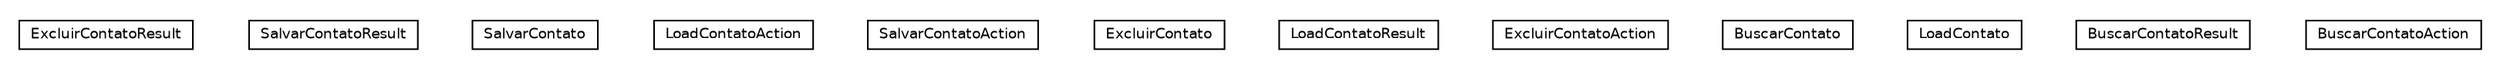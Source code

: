 #!/usr/local/bin/dot
#
# Class diagram 
# Generated by UmlGraph version 4.6 (http://www.spinellis.gr/sw/umlgraph)
#

digraph G {
	edge [fontname="Helvetica",fontsize=10,labelfontname="Helvetica",labelfontsize=10];
	node [fontname="Helvetica",fontsize=10,shape=plaintext];
	// br.net.meditec.shared.commands.ExcluirContatoResult
	c0 [label=<<table border="0" cellborder="1" cellspacing="0" cellpadding="2" port="p" href="./ExcluirContatoResult.html">
		<tr><td><table border="0" cellspacing="0" cellpadding="1">
			<tr><td> ExcluirContatoResult </td></tr>
		</table></td></tr>
		</table>>, fontname="Helvetica", fontcolor="black", fontsize=9.0];
	// br.net.meditec.shared.commands.SalvarContatoResult
	c1 [label=<<table border="0" cellborder="1" cellspacing="0" cellpadding="2" port="p" href="./SalvarContatoResult.html">
		<tr><td><table border="0" cellspacing="0" cellpadding="1">
			<tr><td> SalvarContatoResult </td></tr>
		</table></td></tr>
		</table>>, fontname="Helvetica", fontcolor="black", fontsize=9.0];
	// br.net.meditec.shared.commands.SalvarContato
	c2 [label=<<table border="0" cellborder="1" cellspacing="0" cellpadding="2" port="p" href="./SalvarContato.html">
		<tr><td><table border="0" cellspacing="0" cellpadding="1">
			<tr><td> SalvarContato </td></tr>
		</table></td></tr>
		</table>>, fontname="Helvetica", fontcolor="black", fontsize=9.0];
	// br.net.meditec.shared.commands.LoadContatoAction
	c3 [label=<<table border="0" cellborder="1" cellspacing="0" cellpadding="2" port="p" href="./LoadContatoAction.html">
		<tr><td><table border="0" cellspacing="0" cellpadding="1">
			<tr><td> LoadContatoAction </td></tr>
		</table></td></tr>
		</table>>, fontname="Helvetica", fontcolor="black", fontsize=9.0];
	// br.net.meditec.shared.commands.SalvarContatoAction
	c4 [label=<<table border="0" cellborder="1" cellspacing="0" cellpadding="2" port="p" href="./SalvarContatoAction.html">
		<tr><td><table border="0" cellspacing="0" cellpadding="1">
			<tr><td> SalvarContatoAction </td></tr>
		</table></td></tr>
		</table>>, fontname="Helvetica", fontcolor="black", fontsize=9.0];
	// br.net.meditec.shared.commands.ExcluirContato
	c5 [label=<<table border="0" cellborder="1" cellspacing="0" cellpadding="2" port="p" href="./ExcluirContato.html">
		<tr><td><table border="0" cellspacing="0" cellpadding="1">
			<tr><td> ExcluirContato </td></tr>
		</table></td></tr>
		</table>>, fontname="Helvetica", fontcolor="black", fontsize=9.0];
	// br.net.meditec.shared.commands.LoadContatoResult
	c6 [label=<<table border="0" cellborder="1" cellspacing="0" cellpadding="2" port="p" href="./LoadContatoResult.html">
		<tr><td><table border="0" cellspacing="0" cellpadding="1">
			<tr><td> LoadContatoResult </td></tr>
		</table></td></tr>
		</table>>, fontname="Helvetica", fontcolor="black", fontsize=9.0];
	// br.net.meditec.shared.commands.ExcluirContatoAction
	c7 [label=<<table border="0" cellborder="1" cellspacing="0" cellpadding="2" port="p" href="./ExcluirContatoAction.html">
		<tr><td><table border="0" cellspacing="0" cellpadding="1">
			<tr><td> ExcluirContatoAction </td></tr>
		</table></td></tr>
		</table>>, fontname="Helvetica", fontcolor="black", fontsize=9.0];
	// br.net.meditec.shared.commands.BuscarContato
	c8 [label=<<table border="0" cellborder="1" cellspacing="0" cellpadding="2" port="p" href="./BuscarContato.html">
		<tr><td><table border="0" cellspacing="0" cellpadding="1">
			<tr><td> BuscarContato </td></tr>
		</table></td></tr>
		</table>>, fontname="Helvetica", fontcolor="black", fontsize=9.0];
	// br.net.meditec.shared.commands.LoadContato
	c9 [label=<<table border="0" cellborder="1" cellspacing="0" cellpadding="2" port="p" href="./LoadContato.html">
		<tr><td><table border="0" cellspacing="0" cellpadding="1">
			<tr><td> LoadContato </td></tr>
		</table></td></tr>
		</table>>, fontname="Helvetica", fontcolor="black", fontsize=9.0];
	// br.net.meditec.shared.commands.BuscarContatoResult
	c10 [label=<<table border="0" cellborder="1" cellspacing="0" cellpadding="2" port="p" href="./BuscarContatoResult.html">
		<tr><td><table border="0" cellspacing="0" cellpadding="1">
			<tr><td> BuscarContatoResult </td></tr>
		</table></td></tr>
		</table>>, fontname="Helvetica", fontcolor="black", fontsize=9.0];
	// br.net.meditec.shared.commands.BuscarContatoAction
	c11 [label=<<table border="0" cellborder="1" cellspacing="0" cellpadding="2" port="p" href="./BuscarContatoAction.html">
		<tr><td><table border="0" cellspacing="0" cellpadding="1">
			<tr><td> BuscarContatoAction </td></tr>
		</table></td></tr>
		</table>>, fontname="Helvetica", fontcolor="black", fontsize=9.0];
}

